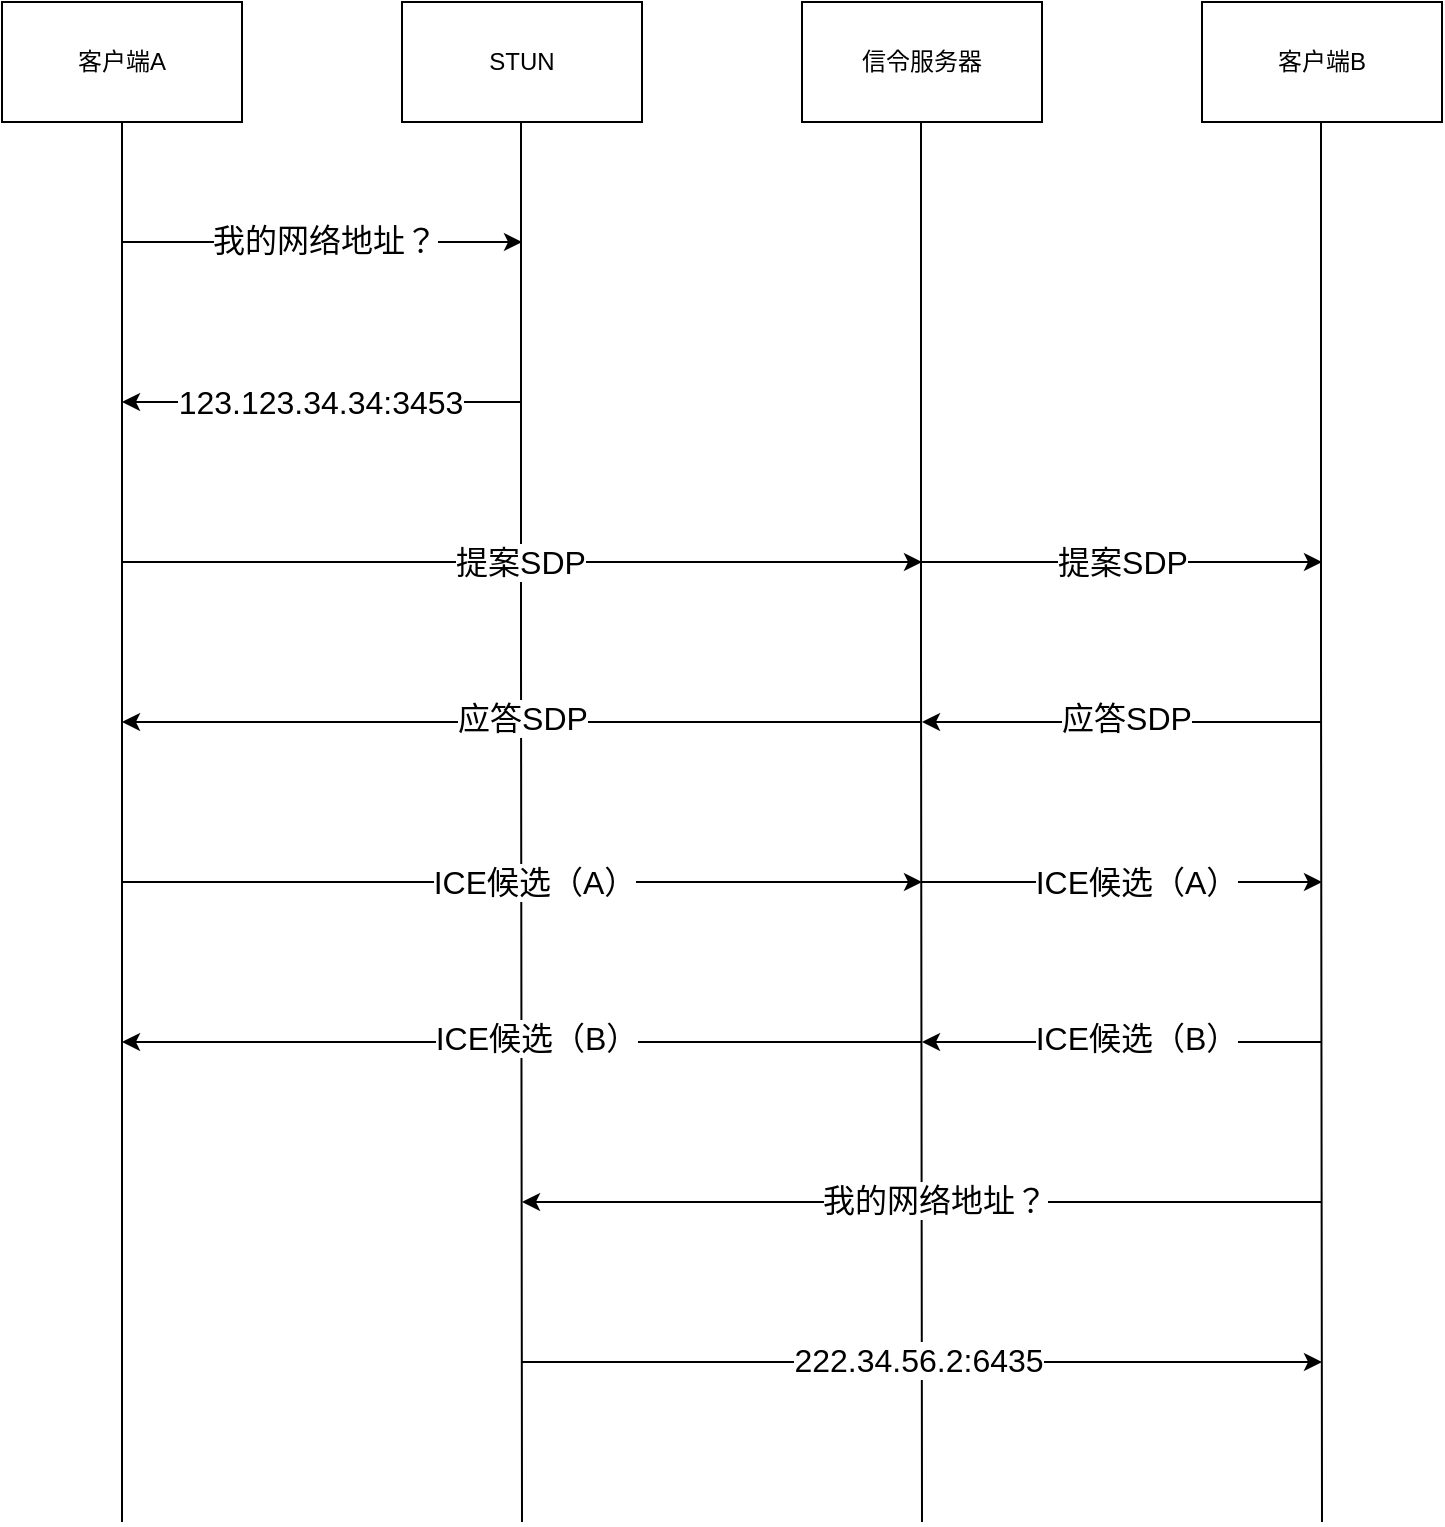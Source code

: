<mxfile version="17.2.4" type="github">
  <diagram id="KWf8vIWqkype3_FUtoyt" name="Page-1">
    <mxGraphModel dx="1422" dy="754" grid="1" gridSize="10" guides="1" tooltips="1" connect="1" arrows="1" fold="1" page="1" pageScale="1" pageWidth="827" pageHeight="1169" math="0" shadow="0">
      <root>
        <mxCell id="0" />
        <mxCell id="1" parent="0" />
        <mxCell id="UImagTpzc8pg3NdQ6vDc-1" value="客户端A" style="rounded=0;whiteSpace=wrap;html=1;" vertex="1" parent="1">
          <mxGeometry x="40" y="40" width="120" height="60" as="geometry" />
        </mxCell>
        <mxCell id="UImagTpzc8pg3NdQ6vDc-2" value="STUN" style="rounded=0;whiteSpace=wrap;html=1;" vertex="1" parent="1">
          <mxGeometry x="240" y="40" width="120" height="60" as="geometry" />
        </mxCell>
        <mxCell id="UImagTpzc8pg3NdQ6vDc-3" value="信令服务器" style="rounded=0;whiteSpace=wrap;html=1;" vertex="1" parent="1">
          <mxGeometry x="440" y="40" width="120" height="60" as="geometry" />
        </mxCell>
        <mxCell id="UImagTpzc8pg3NdQ6vDc-4" value="客户端B" style="rounded=0;whiteSpace=wrap;html=1;" vertex="1" parent="1">
          <mxGeometry x="640" y="40" width="120" height="60" as="geometry" />
        </mxCell>
        <mxCell id="UImagTpzc8pg3NdQ6vDc-6" value="" style="endArrow=none;html=1;rounded=0;" edge="1" parent="1">
          <mxGeometry width="50" height="50" relative="1" as="geometry">
            <mxPoint x="100" y="800" as="sourcePoint" />
            <mxPoint x="100" y="100" as="targetPoint" />
          </mxGeometry>
        </mxCell>
        <mxCell id="UImagTpzc8pg3NdQ6vDc-7" value="" style="endArrow=none;html=1;rounded=0;" edge="1" parent="1">
          <mxGeometry width="50" height="50" relative="1" as="geometry">
            <mxPoint x="300" y="800" as="sourcePoint" />
            <mxPoint x="299.5" y="100" as="targetPoint" />
            <Array as="points">
              <mxPoint x="299.5" y="370" />
            </Array>
          </mxGeometry>
        </mxCell>
        <mxCell id="UImagTpzc8pg3NdQ6vDc-8" value="" style="endArrow=none;html=1;rounded=0;" edge="1" parent="1">
          <mxGeometry width="50" height="50" relative="1" as="geometry">
            <mxPoint x="500" y="800" as="sourcePoint" />
            <mxPoint x="499.5" y="100" as="targetPoint" />
            <Array as="points">
              <mxPoint x="499.5" y="370" />
            </Array>
          </mxGeometry>
        </mxCell>
        <mxCell id="UImagTpzc8pg3NdQ6vDc-9" value="" style="endArrow=none;html=1;rounded=0;" edge="1" parent="1">
          <mxGeometry width="50" height="50" relative="1" as="geometry">
            <mxPoint x="700" y="800" as="sourcePoint" />
            <mxPoint x="699.5" y="100" as="targetPoint" />
            <Array as="points">
              <mxPoint x="699.5" y="370" />
            </Array>
          </mxGeometry>
        </mxCell>
        <mxCell id="UImagTpzc8pg3NdQ6vDc-10" value="" style="endArrow=classic;html=1;rounded=0;" edge="1" parent="1">
          <mxGeometry width="50" height="50" relative="1" as="geometry">
            <mxPoint x="100" y="160" as="sourcePoint" />
            <mxPoint x="300" y="160" as="targetPoint" />
          </mxGeometry>
        </mxCell>
        <mxCell id="UImagTpzc8pg3NdQ6vDc-11" value="我的网络地址？" style="edgeLabel;html=1;align=center;verticalAlign=middle;resizable=0;points=[];fontSize=16;" vertex="1" connectable="0" parent="UImagTpzc8pg3NdQ6vDc-10">
          <mxGeometry x="0.15" y="-2" relative="1" as="geometry">
            <mxPoint x="-14" y="-3" as="offset" />
          </mxGeometry>
        </mxCell>
        <mxCell id="UImagTpzc8pg3NdQ6vDc-12" value="" style="endArrow=classic;html=1;rounded=0;" edge="1" parent="1">
          <mxGeometry width="50" height="50" relative="1" as="geometry">
            <mxPoint x="300" y="240" as="sourcePoint" />
            <mxPoint x="100" y="240" as="targetPoint" />
          </mxGeometry>
        </mxCell>
        <mxCell id="UImagTpzc8pg3NdQ6vDc-13" value="123.123.34.34:3453" style="edgeLabel;html=1;align=center;verticalAlign=middle;resizable=0;points=[];fontSize=16;" vertex="1" connectable="0" parent="UImagTpzc8pg3NdQ6vDc-12">
          <mxGeometry x="-0.17" relative="1" as="geometry">
            <mxPoint x="-18" as="offset" />
          </mxGeometry>
        </mxCell>
        <mxCell id="UImagTpzc8pg3NdQ6vDc-14" value="" style="endArrow=classic;html=1;rounded=0;" edge="1" parent="1">
          <mxGeometry width="50" height="50" relative="1" as="geometry">
            <mxPoint x="100" y="320" as="sourcePoint" />
            <mxPoint x="500" y="320" as="targetPoint" />
          </mxGeometry>
        </mxCell>
        <mxCell id="UImagTpzc8pg3NdQ6vDc-15" value="提案SDP" style="edgeLabel;html=1;align=center;verticalAlign=middle;resizable=0;points=[];fontStyle=0;fontSize=16;" vertex="1" connectable="0" parent="UImagTpzc8pg3NdQ6vDc-14">
          <mxGeometry x="0.14" y="-2" relative="1" as="geometry">
            <mxPoint x="-29" y="-2" as="offset" />
          </mxGeometry>
        </mxCell>
        <mxCell id="UImagTpzc8pg3NdQ6vDc-16" value="" style="endArrow=classic;html=1;rounded=0;" edge="1" parent="1">
          <mxGeometry width="50" height="50" relative="1" as="geometry">
            <mxPoint x="500" y="320" as="sourcePoint" />
            <mxPoint x="700" y="320" as="targetPoint" />
          </mxGeometry>
        </mxCell>
        <mxCell id="UImagTpzc8pg3NdQ6vDc-17" value="提案SDP" style="edgeLabel;html=1;align=center;verticalAlign=middle;resizable=0;points=[];fontStyle=0;fontSize=16;" vertex="1" connectable="0" parent="UImagTpzc8pg3NdQ6vDc-16">
          <mxGeometry x="0.14" y="-2" relative="1" as="geometry">
            <mxPoint x="-14" y="-2" as="offset" />
          </mxGeometry>
        </mxCell>
        <mxCell id="UImagTpzc8pg3NdQ6vDc-18" value="" style="endArrow=classic;html=1;rounded=0;" edge="1" parent="1">
          <mxGeometry width="50" height="50" relative="1" as="geometry">
            <mxPoint x="700" y="400" as="sourcePoint" />
            <mxPoint x="500" y="400" as="targetPoint" />
          </mxGeometry>
        </mxCell>
        <mxCell id="UImagTpzc8pg3NdQ6vDc-19" value="应答SDP" style="edgeLabel;html=1;align=center;verticalAlign=middle;resizable=0;points=[];fontStyle=0;fontSize=16;" vertex="1" connectable="0" parent="UImagTpzc8pg3NdQ6vDc-18">
          <mxGeometry x="0.14" y="-2" relative="1" as="geometry">
            <mxPoint x="16" as="offset" />
          </mxGeometry>
        </mxCell>
        <mxCell id="UImagTpzc8pg3NdQ6vDc-20" value="" style="endArrow=classic;html=1;rounded=0;" edge="1" parent="1">
          <mxGeometry width="50" height="50" relative="1" as="geometry">
            <mxPoint x="500" y="400" as="sourcePoint" />
            <mxPoint x="100" y="400" as="targetPoint" />
          </mxGeometry>
        </mxCell>
        <mxCell id="UImagTpzc8pg3NdQ6vDc-21" value="应答SDP" style="edgeLabel;html=1;align=center;verticalAlign=middle;resizable=0;points=[];fontStyle=0;fontSize=16;" vertex="1" connectable="0" parent="UImagTpzc8pg3NdQ6vDc-20">
          <mxGeometry x="0.14" y="-2" relative="1" as="geometry">
            <mxPoint x="28" as="offset" />
          </mxGeometry>
        </mxCell>
        <mxCell id="UImagTpzc8pg3NdQ6vDc-22" value="" style="endArrow=classic;html=1;rounded=0;" edge="1" parent="1">
          <mxGeometry width="50" height="50" relative="1" as="geometry">
            <mxPoint x="100" y="480" as="sourcePoint" />
            <mxPoint x="500" y="480" as="targetPoint" />
          </mxGeometry>
        </mxCell>
        <mxCell id="UImagTpzc8pg3NdQ6vDc-23" value="ICE候选（A）" style="edgeLabel;html=1;align=center;verticalAlign=middle;resizable=0;points=[];fontStyle=0;fontSize=16;" vertex="1" connectable="0" parent="UImagTpzc8pg3NdQ6vDc-22">
          <mxGeometry x="0.14" y="-2" relative="1" as="geometry">
            <mxPoint x="-22" y="-2" as="offset" />
          </mxGeometry>
        </mxCell>
        <mxCell id="UImagTpzc8pg3NdQ6vDc-24" value="" style="endArrow=classic;html=1;rounded=0;" edge="1" parent="1">
          <mxGeometry width="50" height="50" relative="1" as="geometry">
            <mxPoint x="500" y="480" as="sourcePoint" />
            <mxPoint x="700" y="480" as="targetPoint" />
          </mxGeometry>
        </mxCell>
        <mxCell id="UImagTpzc8pg3NdQ6vDc-25" value="ICE候选（A）" style="edgeLabel;html=1;align=center;verticalAlign=middle;resizable=0;points=[];fontStyle=0;fontSize=16;" vertex="1" connectable="0" parent="UImagTpzc8pg3NdQ6vDc-24">
          <mxGeometry x="0.14" y="-2" relative="1" as="geometry">
            <mxPoint x="-7" y="-2" as="offset" />
          </mxGeometry>
        </mxCell>
        <mxCell id="UImagTpzc8pg3NdQ6vDc-26" value="" style="endArrow=classic;html=1;rounded=0;" edge="1" parent="1">
          <mxGeometry width="50" height="50" relative="1" as="geometry">
            <mxPoint x="500" y="560" as="sourcePoint" />
            <mxPoint x="100" y="560" as="targetPoint" />
          </mxGeometry>
        </mxCell>
        <mxCell id="UImagTpzc8pg3NdQ6vDc-27" value="ICE候选（B）" style="edgeLabel;html=1;align=center;verticalAlign=middle;resizable=0;points=[];fontStyle=0;fontSize=16;" vertex="1" connectable="0" parent="UImagTpzc8pg3NdQ6vDc-26">
          <mxGeometry x="0.14" y="-2" relative="1" as="geometry">
            <mxPoint x="35" as="offset" />
          </mxGeometry>
        </mxCell>
        <mxCell id="UImagTpzc8pg3NdQ6vDc-28" value="" style="endArrow=classic;html=1;rounded=0;" edge="1" parent="1">
          <mxGeometry width="50" height="50" relative="1" as="geometry">
            <mxPoint x="700" y="560" as="sourcePoint" />
            <mxPoint x="500" y="560" as="targetPoint" />
          </mxGeometry>
        </mxCell>
        <mxCell id="UImagTpzc8pg3NdQ6vDc-29" value="ICE候选（B）" style="edgeLabel;html=1;align=center;verticalAlign=middle;resizable=0;points=[];fontStyle=0;fontSize=16;" vertex="1" connectable="0" parent="UImagTpzc8pg3NdQ6vDc-28">
          <mxGeometry x="0.14" y="-2" relative="1" as="geometry">
            <mxPoint x="21" as="offset" />
          </mxGeometry>
        </mxCell>
        <mxCell id="UImagTpzc8pg3NdQ6vDc-30" value="" style="endArrow=classic;html=1;rounded=0;fontSize=16;" edge="1" parent="1">
          <mxGeometry width="50" height="50" relative="1" as="geometry">
            <mxPoint x="700" y="640" as="sourcePoint" />
            <mxPoint x="300" y="640" as="targetPoint" />
          </mxGeometry>
        </mxCell>
        <mxCell id="UImagTpzc8pg3NdQ6vDc-31" value="我的网络地址？" style="edgeLabel;html=1;align=center;verticalAlign=middle;resizable=0;points=[];fontSize=16;" vertex="1" connectable="0" parent="UImagTpzc8pg3NdQ6vDc-30">
          <mxGeometry x="-0.13" y="2" relative="1" as="geometry">
            <mxPoint x="-20" y="-3" as="offset" />
          </mxGeometry>
        </mxCell>
        <mxCell id="UImagTpzc8pg3NdQ6vDc-32" value="" style="endArrow=classic;html=1;rounded=0;fontSize=16;" edge="1" parent="1">
          <mxGeometry width="50" height="50" relative="1" as="geometry">
            <mxPoint x="300" y="720" as="sourcePoint" />
            <mxPoint x="700" y="720" as="targetPoint" />
          </mxGeometry>
        </mxCell>
        <mxCell id="UImagTpzc8pg3NdQ6vDc-33" value="222.34.56.2:6435" style="edgeLabel;html=1;align=center;verticalAlign=middle;resizable=0;points=[];fontSize=16;" vertex="1" connectable="0" parent="UImagTpzc8pg3NdQ6vDc-32">
          <mxGeometry x="-0.13" y="2" relative="1" as="geometry">
            <mxPoint x="24" y="1" as="offset" />
          </mxGeometry>
        </mxCell>
      </root>
    </mxGraphModel>
  </diagram>
</mxfile>
